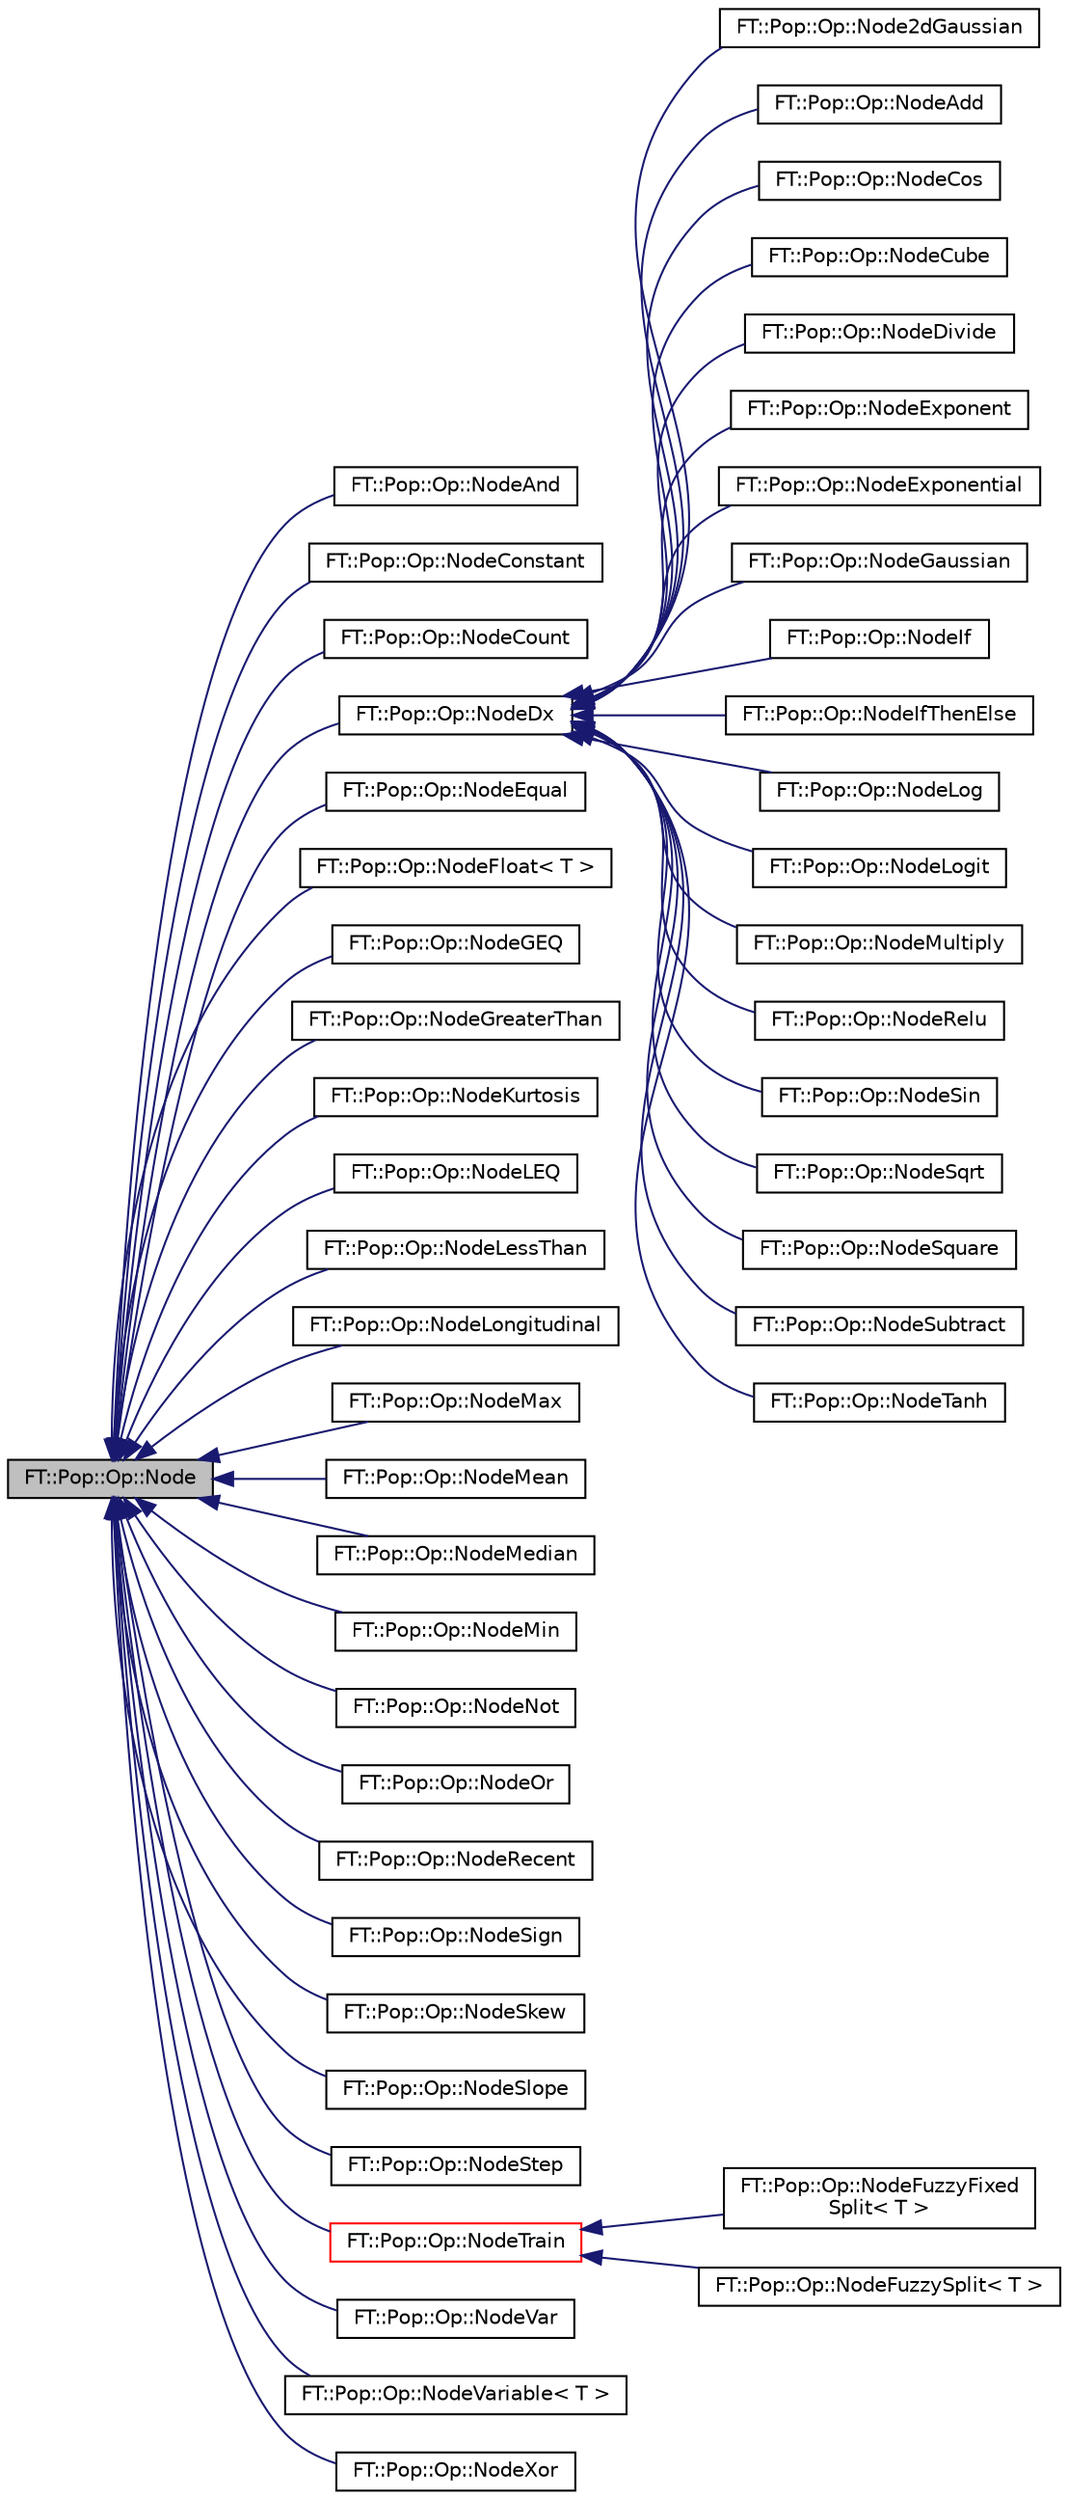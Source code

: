 digraph "FT::Pop::Op::Node"
{
 // LATEX_PDF_SIZE
  edge [fontname="Helvetica",fontsize="10",labelfontname="Helvetica",labelfontsize="10"];
  node [fontname="Helvetica",fontsize="10",shape=record];
  rankdir="LR";
  Node1 [label="FT::Pop::Op::Node",height=0.2,width=0.4,color="black", fillcolor="grey75", style="filled", fontcolor="black",tooltip="Represents nodes in a program."];
  Node1 -> Node2 [dir="back",color="midnightblue",fontsize="10",style="solid",fontname="Helvetica"];
  Node2 [label="FT::Pop::Op::NodeAnd",height=0.2,width=0.4,color="black", fillcolor="white", style="filled",URL="$d7/dd0/classFT_1_1Pop_1_1Op_1_1NodeAnd.html",tooltip=" "];
  Node1 -> Node3 [dir="back",color="midnightblue",fontsize="10",style="solid",fontname="Helvetica"];
  Node3 [label="FT::Pop::Op::NodeConstant",height=0.2,width=0.4,color="black", fillcolor="white", style="filled",URL="$df/d51/classFT_1_1Pop_1_1Op_1_1NodeConstant.html",tooltip=" "];
  Node1 -> Node4 [dir="back",color="midnightblue",fontsize="10",style="solid",fontname="Helvetica"];
  Node4 [label="FT::Pop::Op::NodeCount",height=0.2,width=0.4,color="black", fillcolor="white", style="filled",URL="$db/da0/classFT_1_1Pop_1_1Op_1_1NodeCount.html",tooltip=" "];
  Node1 -> Node5 [dir="back",color="midnightblue",fontsize="10",style="solid",fontname="Helvetica"];
  Node5 [label="FT::Pop::Op::NodeDx",height=0.2,width=0.4,color="black", fillcolor="white", style="filled",URL="$d5/ddc/classFT_1_1Pop_1_1Op_1_1NodeDx.html",tooltip=" "];
  Node5 -> Node6 [dir="back",color="midnightblue",fontsize="10",style="solid",fontname="Helvetica"];
  Node6 [label="FT::Pop::Op::Node2dGaussian",height=0.2,width=0.4,color="black", fillcolor="white", style="filled",URL="$d7/d79/classFT_1_1Pop_1_1Op_1_1Node2dGaussian.html",tooltip=" "];
  Node5 -> Node7 [dir="back",color="midnightblue",fontsize="10",style="solid",fontname="Helvetica"];
  Node7 [label="FT::Pop::Op::NodeAdd",height=0.2,width=0.4,color="black", fillcolor="white", style="filled",URL="$d1/dbd/classFT_1_1Pop_1_1Op_1_1NodeAdd.html",tooltip=" "];
  Node5 -> Node8 [dir="back",color="midnightblue",fontsize="10",style="solid",fontname="Helvetica"];
  Node8 [label="FT::Pop::Op::NodeCos",height=0.2,width=0.4,color="black", fillcolor="white", style="filled",URL="$d0/d3a/classFT_1_1Pop_1_1Op_1_1NodeCos.html",tooltip=" "];
  Node5 -> Node9 [dir="back",color="midnightblue",fontsize="10",style="solid",fontname="Helvetica"];
  Node9 [label="FT::Pop::Op::NodeCube",height=0.2,width=0.4,color="black", fillcolor="white", style="filled",URL="$d5/d62/classFT_1_1Pop_1_1Op_1_1NodeCube.html",tooltip=" "];
  Node5 -> Node10 [dir="back",color="midnightblue",fontsize="10",style="solid",fontname="Helvetica"];
  Node10 [label="FT::Pop::Op::NodeDivide",height=0.2,width=0.4,color="black", fillcolor="white", style="filled",URL="$db/d68/classFT_1_1Pop_1_1Op_1_1NodeDivide.html",tooltip=" "];
  Node5 -> Node11 [dir="back",color="midnightblue",fontsize="10",style="solid",fontname="Helvetica"];
  Node11 [label="FT::Pop::Op::NodeExponent",height=0.2,width=0.4,color="black", fillcolor="white", style="filled",URL="$d8/d78/classFT_1_1Pop_1_1Op_1_1NodeExponent.html",tooltip=" "];
  Node5 -> Node12 [dir="back",color="midnightblue",fontsize="10",style="solid",fontname="Helvetica"];
  Node12 [label="FT::Pop::Op::NodeExponential",height=0.2,width=0.4,color="black", fillcolor="white", style="filled",URL="$de/d40/classFT_1_1Pop_1_1Op_1_1NodeExponential.html",tooltip=" "];
  Node5 -> Node13 [dir="back",color="midnightblue",fontsize="10",style="solid",fontname="Helvetica"];
  Node13 [label="FT::Pop::Op::NodeGaussian",height=0.2,width=0.4,color="black", fillcolor="white", style="filled",URL="$da/de8/classFT_1_1Pop_1_1Op_1_1NodeGaussian.html",tooltip=" "];
  Node5 -> Node14 [dir="back",color="midnightblue",fontsize="10",style="solid",fontname="Helvetica"];
  Node14 [label="FT::Pop::Op::NodeIf",height=0.2,width=0.4,color="black", fillcolor="white", style="filled",URL="$db/df2/classFT_1_1Pop_1_1Op_1_1NodeIf.html",tooltip=" "];
  Node5 -> Node15 [dir="back",color="midnightblue",fontsize="10",style="solid",fontname="Helvetica"];
  Node15 [label="FT::Pop::Op::NodeIfThenElse",height=0.2,width=0.4,color="black", fillcolor="white", style="filled",URL="$d8/d60/classFT_1_1Pop_1_1Op_1_1NodeIfThenElse.html",tooltip=" "];
  Node5 -> Node16 [dir="back",color="midnightblue",fontsize="10",style="solid",fontname="Helvetica"];
  Node16 [label="FT::Pop::Op::NodeLog",height=0.2,width=0.4,color="black", fillcolor="white", style="filled",URL="$de/d28/classFT_1_1Pop_1_1Op_1_1NodeLog.html",tooltip=" "];
  Node5 -> Node17 [dir="back",color="midnightblue",fontsize="10",style="solid",fontname="Helvetica"];
  Node17 [label="FT::Pop::Op::NodeLogit",height=0.2,width=0.4,color="black", fillcolor="white", style="filled",URL="$d6/d87/classFT_1_1Pop_1_1Op_1_1NodeLogit.html",tooltip=" "];
  Node5 -> Node18 [dir="back",color="midnightblue",fontsize="10",style="solid",fontname="Helvetica"];
  Node18 [label="FT::Pop::Op::NodeMultiply",height=0.2,width=0.4,color="black", fillcolor="white", style="filled",URL="$d2/dea/classFT_1_1Pop_1_1Op_1_1NodeMultiply.html",tooltip=" "];
  Node5 -> Node19 [dir="back",color="midnightblue",fontsize="10",style="solid",fontname="Helvetica"];
  Node19 [label="FT::Pop::Op::NodeRelu",height=0.2,width=0.4,color="black", fillcolor="white", style="filled",URL="$d8/da5/classFT_1_1Pop_1_1Op_1_1NodeRelu.html",tooltip=" "];
  Node5 -> Node20 [dir="back",color="midnightblue",fontsize="10",style="solid",fontname="Helvetica"];
  Node20 [label="FT::Pop::Op::NodeSin",height=0.2,width=0.4,color="black", fillcolor="white", style="filled",URL="$de/d8d/classFT_1_1Pop_1_1Op_1_1NodeSin.html",tooltip=" "];
  Node5 -> Node21 [dir="back",color="midnightblue",fontsize="10",style="solid",fontname="Helvetica"];
  Node21 [label="FT::Pop::Op::NodeSqrt",height=0.2,width=0.4,color="black", fillcolor="white", style="filled",URL="$dc/d88/classFT_1_1Pop_1_1Op_1_1NodeSqrt.html",tooltip=" "];
  Node5 -> Node22 [dir="back",color="midnightblue",fontsize="10",style="solid",fontname="Helvetica"];
  Node22 [label="FT::Pop::Op::NodeSquare",height=0.2,width=0.4,color="black", fillcolor="white", style="filled",URL="$d0/d22/classFT_1_1Pop_1_1Op_1_1NodeSquare.html",tooltip=" "];
  Node5 -> Node23 [dir="back",color="midnightblue",fontsize="10",style="solid",fontname="Helvetica"];
  Node23 [label="FT::Pop::Op::NodeSubtract",height=0.2,width=0.4,color="black", fillcolor="white", style="filled",URL="$d8/d61/classFT_1_1Pop_1_1Op_1_1NodeSubtract.html",tooltip=" "];
  Node5 -> Node24 [dir="back",color="midnightblue",fontsize="10",style="solid",fontname="Helvetica"];
  Node24 [label="FT::Pop::Op::NodeTanh",height=0.2,width=0.4,color="black", fillcolor="white", style="filled",URL="$db/da6/classFT_1_1Pop_1_1Op_1_1NodeTanh.html",tooltip=" "];
  Node1 -> Node25 [dir="back",color="midnightblue",fontsize="10",style="solid",fontname="Helvetica"];
  Node25 [label="FT::Pop::Op::NodeEqual",height=0.2,width=0.4,color="black", fillcolor="white", style="filled",URL="$d3/d2c/classFT_1_1Pop_1_1Op_1_1NodeEqual.html",tooltip=" "];
  Node1 -> Node26 [dir="back",color="midnightblue",fontsize="10",style="solid",fontname="Helvetica"];
  Node26 [label="FT::Pop::Op::NodeFloat\< T \>",height=0.2,width=0.4,color="black", fillcolor="white", style="filled",URL="$d6/dc7/classFT_1_1Pop_1_1Op_1_1NodeFloat.html",tooltip=" "];
  Node1 -> Node27 [dir="back",color="midnightblue",fontsize="10",style="solid",fontname="Helvetica"];
  Node27 [label="FT::Pop::Op::NodeGEQ",height=0.2,width=0.4,color="black", fillcolor="white", style="filled",URL="$d6/d82/classFT_1_1Pop_1_1Op_1_1NodeGEQ.html",tooltip=" "];
  Node1 -> Node28 [dir="back",color="midnightblue",fontsize="10",style="solid",fontname="Helvetica"];
  Node28 [label="FT::Pop::Op::NodeGreaterThan",height=0.2,width=0.4,color="black", fillcolor="white", style="filled",URL="$d9/d6d/classFT_1_1Pop_1_1Op_1_1NodeGreaterThan.html",tooltip=" "];
  Node1 -> Node29 [dir="back",color="midnightblue",fontsize="10",style="solid",fontname="Helvetica"];
  Node29 [label="FT::Pop::Op::NodeKurtosis",height=0.2,width=0.4,color="black", fillcolor="white", style="filled",URL="$df/d50/classFT_1_1Pop_1_1Op_1_1NodeKurtosis.html",tooltip=" "];
  Node1 -> Node30 [dir="back",color="midnightblue",fontsize="10",style="solid",fontname="Helvetica"];
  Node30 [label="FT::Pop::Op::NodeLEQ",height=0.2,width=0.4,color="black", fillcolor="white", style="filled",URL="$d6/da0/classFT_1_1Pop_1_1Op_1_1NodeLEQ.html",tooltip=" "];
  Node1 -> Node31 [dir="back",color="midnightblue",fontsize="10",style="solid",fontname="Helvetica"];
  Node31 [label="FT::Pop::Op::NodeLessThan",height=0.2,width=0.4,color="black", fillcolor="white", style="filled",URL="$d0/da5/classFT_1_1Pop_1_1Op_1_1NodeLessThan.html",tooltip=" "];
  Node1 -> Node32 [dir="back",color="midnightblue",fontsize="10",style="solid",fontname="Helvetica"];
  Node32 [label="FT::Pop::Op::NodeLongitudinal",height=0.2,width=0.4,color="black", fillcolor="white", style="filled",URL="$d7/d2b/classFT_1_1Pop_1_1Op_1_1NodeLongitudinal.html",tooltip=" "];
  Node1 -> Node33 [dir="back",color="midnightblue",fontsize="10",style="solid",fontname="Helvetica"];
  Node33 [label="FT::Pop::Op::NodeMax",height=0.2,width=0.4,color="black", fillcolor="white", style="filled",URL="$da/d22/classFT_1_1Pop_1_1Op_1_1NodeMax.html",tooltip=" "];
  Node1 -> Node34 [dir="back",color="midnightblue",fontsize="10",style="solid",fontname="Helvetica"];
  Node34 [label="FT::Pop::Op::NodeMean",height=0.2,width=0.4,color="black", fillcolor="white", style="filled",URL="$d2/de5/classFT_1_1Pop_1_1Op_1_1NodeMean.html",tooltip=" "];
  Node1 -> Node35 [dir="back",color="midnightblue",fontsize="10",style="solid",fontname="Helvetica"];
  Node35 [label="FT::Pop::Op::NodeMedian",height=0.2,width=0.4,color="black", fillcolor="white", style="filled",URL="$d0/de8/classFT_1_1Pop_1_1Op_1_1NodeMedian.html",tooltip=" "];
  Node1 -> Node36 [dir="back",color="midnightblue",fontsize="10",style="solid",fontname="Helvetica"];
  Node36 [label="FT::Pop::Op::NodeMin",height=0.2,width=0.4,color="black", fillcolor="white", style="filled",URL="$d9/d90/classFT_1_1Pop_1_1Op_1_1NodeMin.html",tooltip=" "];
  Node1 -> Node37 [dir="back",color="midnightblue",fontsize="10",style="solid",fontname="Helvetica"];
  Node37 [label="FT::Pop::Op::NodeNot",height=0.2,width=0.4,color="black", fillcolor="white", style="filled",URL="$dd/d88/classFT_1_1Pop_1_1Op_1_1NodeNot.html",tooltip=" "];
  Node1 -> Node38 [dir="back",color="midnightblue",fontsize="10",style="solid",fontname="Helvetica"];
  Node38 [label="FT::Pop::Op::NodeOr",height=0.2,width=0.4,color="black", fillcolor="white", style="filled",URL="$d8/d4e/classFT_1_1Pop_1_1Op_1_1NodeOr.html",tooltip=" "];
  Node1 -> Node39 [dir="back",color="midnightblue",fontsize="10",style="solid",fontname="Helvetica"];
  Node39 [label="FT::Pop::Op::NodeRecent",height=0.2,width=0.4,color="black", fillcolor="white", style="filled",URL="$db/d0c/classFT_1_1Pop_1_1Op_1_1NodeRecent.html",tooltip=" "];
  Node1 -> Node40 [dir="back",color="midnightblue",fontsize="10",style="solid",fontname="Helvetica"];
  Node40 [label="FT::Pop::Op::NodeSign",height=0.2,width=0.4,color="black", fillcolor="white", style="filled",URL="$d6/d76/classFT_1_1Pop_1_1Op_1_1NodeSign.html",tooltip=" "];
  Node1 -> Node41 [dir="back",color="midnightblue",fontsize="10",style="solid",fontname="Helvetica"];
  Node41 [label="FT::Pop::Op::NodeSkew",height=0.2,width=0.4,color="black", fillcolor="white", style="filled",URL="$d6/d11/classFT_1_1Pop_1_1Op_1_1NodeSkew.html",tooltip=" "];
  Node1 -> Node42 [dir="back",color="midnightblue",fontsize="10",style="solid",fontname="Helvetica"];
  Node42 [label="FT::Pop::Op::NodeSlope",height=0.2,width=0.4,color="black", fillcolor="white", style="filled",URL="$d4/d92/classFT_1_1Pop_1_1Op_1_1NodeSlope.html",tooltip=" "];
  Node1 -> Node43 [dir="back",color="midnightblue",fontsize="10",style="solid",fontname="Helvetica"];
  Node43 [label="FT::Pop::Op::NodeStep",height=0.2,width=0.4,color="black", fillcolor="white", style="filled",URL="$d5/d96/classFT_1_1Pop_1_1Op_1_1NodeStep.html",tooltip=" "];
  Node1 -> Node44 [dir="back",color="midnightblue",fontsize="10",style="solid",fontname="Helvetica"];
  Node44 [label="FT::Pop::Op::NodeTrain",height=0.2,width=0.4,color="red", fillcolor="white", style="filled",URL="$de/d2e/classFT_1_1Pop_1_1Op_1_1NodeTrain.html",tooltip=" "];
  Node44 -> Node45 [dir="back",color="midnightblue",fontsize="10",style="solid",fontname="Helvetica"];
  Node45 [label="FT::Pop::Op::NodeFuzzyFixed\lSplit\< T \>",height=0.2,width=0.4,color="black", fillcolor="white", style="filled",URL="$dd/d91/classFT_1_1Pop_1_1Op_1_1NodeFuzzyFixedSplit.html",tooltip=" "];
  Node44 -> Node46 [dir="back",color="midnightblue",fontsize="10",style="solid",fontname="Helvetica"];
  Node46 [label="FT::Pop::Op::NodeFuzzySplit\< T \>",height=0.2,width=0.4,color="black", fillcolor="white", style="filled",URL="$de/d7e/classFT_1_1Pop_1_1Op_1_1NodeFuzzySplit.html",tooltip=" "];
  Node1 -> Node48 [dir="back",color="midnightblue",fontsize="10",style="solid",fontname="Helvetica"];
  Node48 [label="FT::Pop::Op::NodeVar",height=0.2,width=0.4,color="black", fillcolor="white", style="filled",URL="$d1/d63/classFT_1_1Pop_1_1Op_1_1NodeVar.html",tooltip=" "];
  Node1 -> Node49 [dir="back",color="midnightblue",fontsize="10",style="solid",fontname="Helvetica"];
  Node49 [label="FT::Pop::Op::NodeVariable\< T \>",height=0.2,width=0.4,color="black", fillcolor="white", style="filled",URL="$d7/dd3/classFT_1_1Pop_1_1Op_1_1NodeVariable.html",tooltip=" "];
  Node1 -> Node50 [dir="back",color="midnightblue",fontsize="10",style="solid",fontname="Helvetica"];
  Node50 [label="FT::Pop::Op::NodeXor",height=0.2,width=0.4,color="black", fillcolor="white", style="filled",URL="$df/d63/classFT_1_1Pop_1_1Op_1_1NodeXor.html",tooltip=" "];
}

